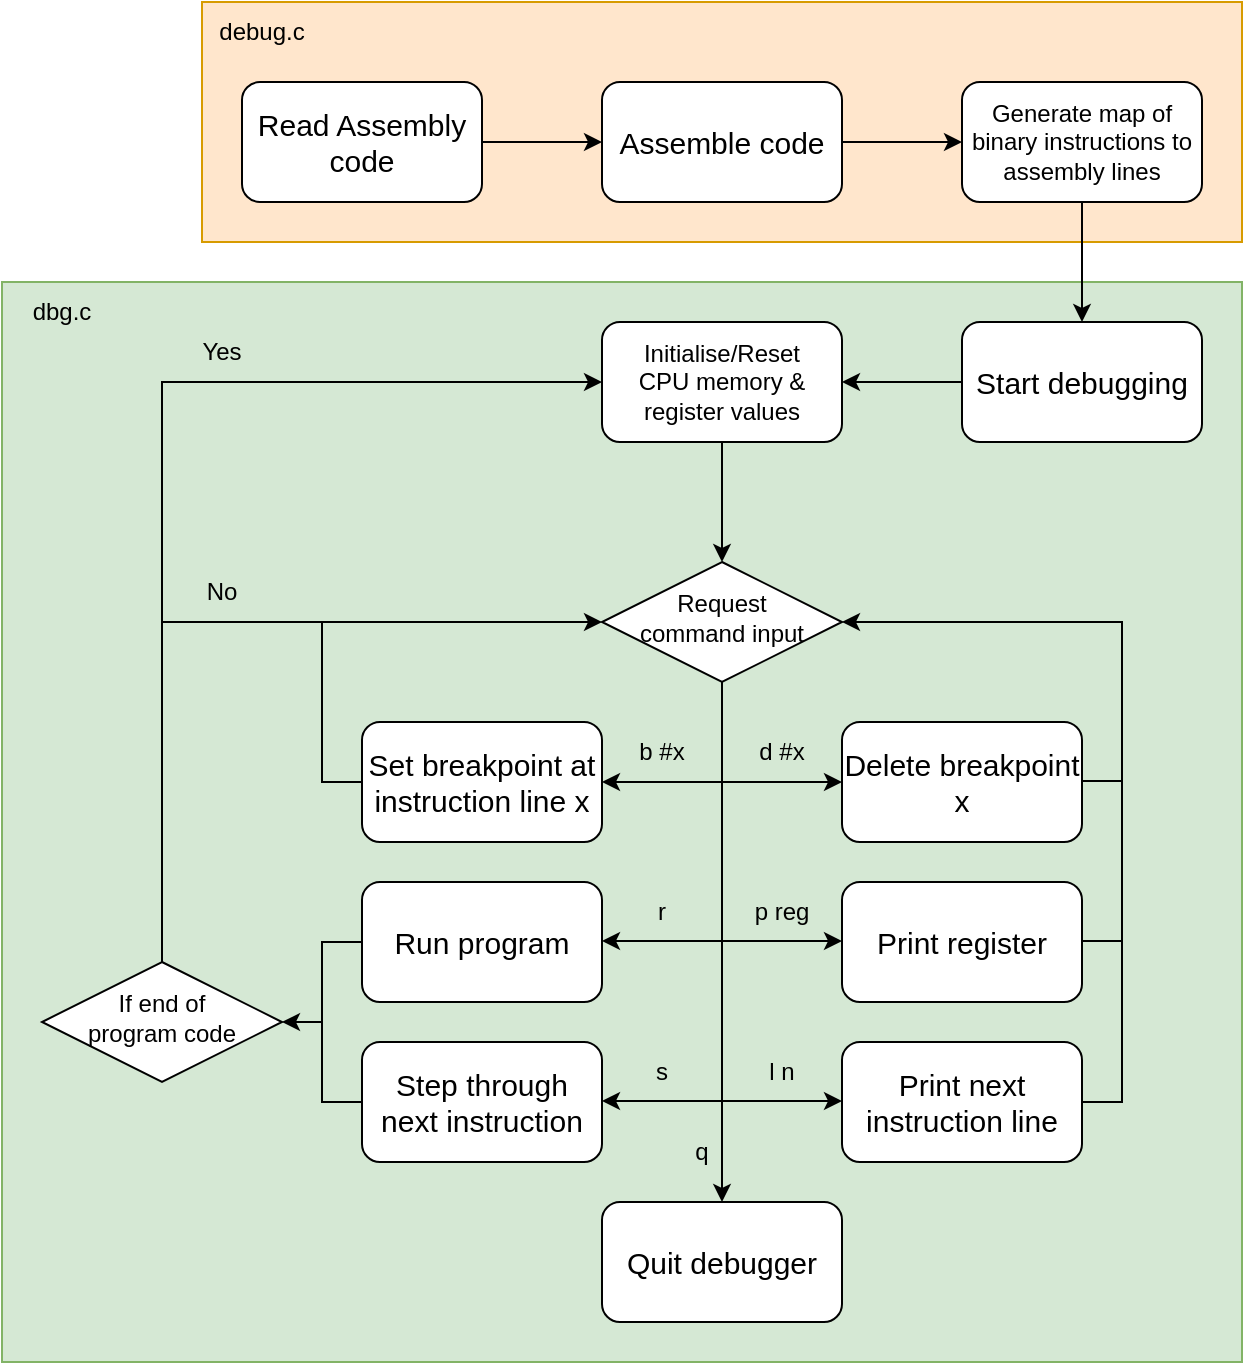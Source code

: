 <mxfile version="20.0.3" type="device"><diagram id="y9MwbZ-FfLoxsnnUDdsH" name="Page-1"><mxGraphModel dx="2249" dy="1930" grid="1" gridSize="10" guides="1" tooltips="1" connect="1" arrows="1" fold="1" page="1" pageScale="1" pageWidth="827" pageHeight="1169" math="0" shadow="0"><root><mxCell id="0"/><mxCell id="1" parent="0"/><mxCell id="-BJm7RKcQGy7zQ5V6UxT-44" value="" style="rounded=0;whiteSpace=wrap;html=1;fillColor=#d5e8d4;strokeColor=#82b366;" parent="1" vertex="1"><mxGeometry x="-220" y="80" width="620" height="540" as="geometry"/></mxCell><mxCell id="-BJm7RKcQGy7zQ5V6UxT-42" value="" style="rounded=0;whiteSpace=wrap;html=1;fillColor=#ffe6cc;strokeColor=#d79b00;" parent="1" vertex="1"><mxGeometry x="-120" y="-60" width="520" height="120" as="geometry"/></mxCell><mxCell id="-BJm7RKcQGy7zQ5V6UxT-1" value="Read Assembly code" style="rounded=1;whiteSpace=wrap;html=1;fontSize=15;" parent="1" vertex="1"><mxGeometry x="-100" y="-20" width="120" height="60" as="geometry"/></mxCell><mxCell id="-BJm7RKcQGy7zQ5V6UxT-2" value="" style="endArrow=classic;html=1;rounded=0;exitX=1;exitY=0.5;exitDx=0;exitDy=0;entryX=0;entryY=0.5;entryDx=0;entryDy=0;" parent="1" source="-BJm7RKcQGy7zQ5V6UxT-1" target="-BJm7RKcQGy7zQ5V6UxT-3" edge="1"><mxGeometry width="50" height="50" relative="1" as="geometry"><mxPoint x="260" y="190" as="sourcePoint"/><mxPoint x="80" y="10" as="targetPoint"/></mxGeometry></mxCell><mxCell id="-BJm7RKcQGy7zQ5V6UxT-3" value="Assemble code" style="rounded=1;whiteSpace=wrap;html=1;fontSize=15;" parent="1" vertex="1"><mxGeometry x="80" y="-20" width="120" height="60" as="geometry"/></mxCell><mxCell id="-BJm7RKcQGy7zQ5V6UxT-4" value="" style="endArrow=classic;html=1;rounded=0;exitX=0.5;exitY=1;exitDx=0;exitDy=0;entryX=0.5;entryY=0;entryDx=0;entryDy=0;" parent="1" source="RXSxvJwAv3wyQB7V06bh-2" target="-BJm7RKcQGy7zQ5V6UxT-5" edge="1"><mxGeometry width="50" height="50" relative="1" as="geometry"><mxPoint x="20" y="249.5" as="sourcePoint"/><mxPoint x="80" y="249.5" as="targetPoint"/></mxGeometry></mxCell><mxCell id="-BJm7RKcQGy7zQ5V6UxT-5" value="Start debugging" style="rounded=1;whiteSpace=wrap;html=1;fontSize=15;" parent="1" vertex="1"><mxGeometry x="260" y="100" width="120" height="60" as="geometry"/></mxCell><mxCell id="-BJm7RKcQGy7zQ5V6UxT-6" value="" style="endArrow=classic;html=1;rounded=0;exitX=0;exitY=0.5;exitDx=0;exitDy=0;entryX=1;entryY=0.5;entryDx=0;entryDy=0;" parent="1" source="-BJm7RKcQGy7zQ5V6UxT-5" target="RXSxvJwAv3wyQB7V06bh-3" edge="1"><mxGeometry width="50" height="50" relative="1" as="geometry"><mxPoint x="480" y="615" as="sourcePoint"/><mxPoint x="670" y="220" as="targetPoint"/></mxGeometry></mxCell><mxCell id="-BJm7RKcQGy7zQ5V6UxT-9" value="Set breakpoint at instruction line x" style="rounded=1;whiteSpace=wrap;html=1;fontSize=15;" parent="1" vertex="1"><mxGeometry x="-40" y="300" width="120" height="60" as="geometry"/></mxCell><mxCell id="-BJm7RKcQGy7zQ5V6UxT-10" value="Run program" style="rounded=1;whiteSpace=wrap;html=1;fontSize=15;" parent="1" vertex="1"><mxGeometry x="-40" y="380" width="120" height="60" as="geometry"/></mxCell><mxCell id="-BJm7RKcQGy7zQ5V6UxT-11" value="Print register" style="rounded=1;whiteSpace=wrap;html=1;fontSize=15;" parent="1" vertex="1"><mxGeometry x="200" y="380" width="120" height="60" as="geometry"/></mxCell><mxCell id="-BJm7RKcQGy7zQ5V6UxT-12" value="Quit debugger" style="rounded=1;whiteSpace=wrap;html=1;fontSize=15;" parent="1" vertex="1"><mxGeometry x="80" y="540" width="120" height="60" as="geometry"/></mxCell><mxCell id="-BJm7RKcQGy7zQ5V6UxT-13" value="Print next instruction line" style="rounded=1;whiteSpace=wrap;html=1;fontSize=15;" parent="1" vertex="1"><mxGeometry x="200" y="460" width="120" height="60" as="geometry"/></mxCell><mxCell id="-BJm7RKcQGy7zQ5V6UxT-14" value="Step through next instruction" style="rounded=1;whiteSpace=wrap;html=1;fontSize=15;" parent="1" vertex="1"><mxGeometry x="-40" y="460" width="120" height="60" as="geometry"/></mxCell><mxCell id="-BJm7RKcQGy7zQ5V6UxT-15" value="Delete breakpoint x" style="rounded=1;whiteSpace=wrap;html=1;fontSize=15;" parent="1" vertex="1"><mxGeometry x="200" y="300" width="120" height="60" as="geometry"/></mxCell><mxCell id="-BJm7RKcQGy7zQ5V6UxT-17" value="" style="endArrow=classic;html=1;rounded=0;exitX=0.5;exitY=1;exitDx=0;exitDy=0;entryX=0.5;entryY=0;entryDx=0;entryDy=0;" parent="1" edge="1"><mxGeometry width="50" height="50" relative="1" as="geometry"><mxPoint x="140" y="280" as="sourcePoint"/><mxPoint x="140" y="540" as="targetPoint"/></mxGeometry></mxCell><mxCell id="-BJm7RKcQGy7zQ5V6UxT-19" value="" style="endArrow=classic;html=1;rounded=0;entryX=1;entryY=0.5;entryDx=0;entryDy=0;" parent="1" edge="1"><mxGeometry width="50" height="50" relative="1" as="geometry"><mxPoint x="140" y="330" as="sourcePoint"/><mxPoint x="80" y="330" as="targetPoint"/></mxGeometry></mxCell><mxCell id="-BJm7RKcQGy7zQ5V6UxT-20" value="" style="endArrow=classic;html=1;rounded=0;entryX=1;entryY=0.5;entryDx=0;entryDy=0;" parent="1" edge="1"><mxGeometry width="50" height="50" relative="1" as="geometry"><mxPoint x="140" y="409.5" as="sourcePoint"/><mxPoint x="80" y="409.5" as="targetPoint"/></mxGeometry></mxCell><mxCell id="-BJm7RKcQGy7zQ5V6UxT-21" value="" style="endArrow=classic;html=1;rounded=0;entryX=1;entryY=0.5;entryDx=0;entryDy=0;" parent="1" edge="1"><mxGeometry width="50" height="50" relative="1" as="geometry"><mxPoint x="140" y="489.5" as="sourcePoint"/><mxPoint x="80" y="489.5" as="targetPoint"/></mxGeometry></mxCell><mxCell id="-BJm7RKcQGy7zQ5V6UxT-22" value="" style="endArrow=classic;html=1;rounded=0;entryX=0;entryY=0.5;entryDx=0;entryDy=0;" parent="1" edge="1"><mxGeometry width="50" height="50" relative="1" as="geometry"><mxPoint x="140" y="330" as="sourcePoint"/><mxPoint x="200" y="330" as="targetPoint"/></mxGeometry></mxCell><mxCell id="-BJm7RKcQGy7zQ5V6UxT-25" value="" style="endArrow=classic;html=1;rounded=0;entryX=0;entryY=0.5;entryDx=0;entryDy=0;" parent="1" edge="1"><mxGeometry width="50" height="50" relative="1" as="geometry"><mxPoint x="140" y="409.5" as="sourcePoint"/><mxPoint x="200" y="409.5" as="targetPoint"/></mxGeometry></mxCell><mxCell id="-BJm7RKcQGy7zQ5V6UxT-26" value="" style="endArrow=classic;html=1;rounded=0;entryX=0;entryY=0.5;entryDx=0;entryDy=0;" parent="1" edge="1"><mxGeometry width="50" height="50" relative="1" as="geometry"><mxPoint x="140" y="489.5" as="sourcePoint"/><mxPoint x="200" y="489.5" as="targetPoint"/></mxGeometry></mxCell><mxCell id="-BJm7RKcQGy7zQ5V6UxT-29" value="" style="endArrow=none;html=1;rounded=0;" parent="1" edge="1"><mxGeometry width="50" height="50" relative="1" as="geometry"><mxPoint x="-60" y="250" as="sourcePoint"/><mxPoint x="-40" y="330" as="targetPoint"/><Array as="points"><mxPoint x="-60" y="330"/></Array></mxGeometry></mxCell><mxCell id="-BJm7RKcQGy7zQ5V6UxT-30" value="" style="endArrow=none;html=1;rounded=0;" parent="1" edge="1"><mxGeometry width="50" height="50" relative="1" as="geometry"><mxPoint x="-60" y="450" as="sourcePoint"/><mxPoint x="-40" y="410" as="targetPoint"/><Array as="points"><mxPoint x="-60" y="410"/></Array></mxGeometry></mxCell><mxCell id="-BJm7RKcQGy7zQ5V6UxT-31" value="" style="endArrow=classic;html=1;rounded=0;entryX=1;entryY=0.5;entryDx=0;entryDy=0;exitX=1;exitY=0.5;exitDx=0;exitDy=0;" parent="1" source="-BJm7RKcQGy7zQ5V6UxT-13" edge="1"><mxGeometry width="50" height="50" relative="1" as="geometry"><mxPoint x="280" y="520" as="sourcePoint"/><mxPoint x="200" y="250" as="targetPoint"/><Array as="points"><mxPoint x="340" y="490"/><mxPoint x="340" y="250"/></Array></mxGeometry></mxCell><mxCell id="-BJm7RKcQGy7zQ5V6UxT-32" value="" style="endArrow=none;html=1;rounded=0;" parent="1" edge="1"><mxGeometry width="50" height="50" relative="1" as="geometry"><mxPoint x="320" y="409.5" as="sourcePoint"/><mxPoint x="340" y="409.5" as="targetPoint"/></mxGeometry></mxCell><mxCell id="-BJm7RKcQGy7zQ5V6UxT-33" value="" style="endArrow=none;html=1;rounded=0;" parent="1" edge="1"><mxGeometry width="50" height="50" relative="1" as="geometry"><mxPoint x="320" y="329.5" as="sourcePoint"/><mxPoint x="340" y="329.5" as="targetPoint"/></mxGeometry></mxCell><mxCell id="-BJm7RKcQGy7zQ5V6UxT-34" value="p reg" style="text;html=1;strokeColor=none;fillColor=none;align=center;verticalAlign=middle;whiteSpace=wrap;rounded=0;" parent="1" vertex="1"><mxGeometry x="140" y="380" width="60" height="30" as="geometry"/></mxCell><mxCell id="-BJm7RKcQGy7zQ5V6UxT-35" value="q" style="text;html=1;strokeColor=none;fillColor=none;align=center;verticalAlign=middle;whiteSpace=wrap;rounded=0;" parent="1" vertex="1"><mxGeometry x="100" y="500" width="60" height="30" as="geometry"/></mxCell><mxCell id="-BJm7RKcQGy7zQ5V6UxT-36" value="b #x" style="text;html=1;strokeColor=none;fillColor=none;align=center;verticalAlign=middle;whiteSpace=wrap;rounded=0;" parent="1" vertex="1"><mxGeometry x="80" y="300" width="60" height="30" as="geometry"/></mxCell><mxCell id="-BJm7RKcQGy7zQ5V6UxT-37" value="d #x" style="text;html=1;strokeColor=none;fillColor=none;align=center;verticalAlign=middle;whiteSpace=wrap;rounded=0;" parent="1" vertex="1"><mxGeometry x="140" y="300" width="60" height="30" as="geometry"/></mxCell><mxCell id="-BJm7RKcQGy7zQ5V6UxT-38" value="r" style="text;html=1;strokeColor=none;fillColor=none;align=center;verticalAlign=middle;whiteSpace=wrap;rounded=0;" parent="1" vertex="1"><mxGeometry x="80" y="380" width="60" height="30" as="geometry"/></mxCell><mxCell id="-BJm7RKcQGy7zQ5V6UxT-39" value="s" style="text;html=1;strokeColor=none;fillColor=none;align=center;verticalAlign=middle;whiteSpace=wrap;rounded=0;" parent="1" vertex="1"><mxGeometry x="80" y="460" width="60" height="30" as="geometry"/></mxCell><mxCell id="-BJm7RKcQGy7zQ5V6UxT-40" value="l n" style="text;html=1;strokeColor=none;fillColor=none;align=center;verticalAlign=middle;whiteSpace=wrap;rounded=0;" parent="1" vertex="1"><mxGeometry x="140" y="460" width="60" height="30" as="geometry"/></mxCell><mxCell id="-BJm7RKcQGy7zQ5V6UxT-43" value="debug.c" style="text;html=1;strokeColor=none;fillColor=none;align=center;verticalAlign=middle;whiteSpace=wrap;rounded=0;" parent="1" vertex="1"><mxGeometry x="-120" y="-60" width="60" height="30" as="geometry"/></mxCell><mxCell id="-BJm7RKcQGy7zQ5V6UxT-45" value="dbg.c" style="text;html=1;strokeColor=none;fillColor=none;align=center;verticalAlign=middle;whiteSpace=wrap;rounded=0;" parent="1" vertex="1"><mxGeometry x="-220" y="80" width="60" height="30" as="geometry"/></mxCell><mxCell id="RXSxvJwAv3wyQB7V06bh-1" value="" style="endArrow=classic;html=1;rounded=0;exitX=1;exitY=0.5;exitDx=0;exitDy=0;entryX=0;entryY=0.5;entryDx=0;entryDy=0;" parent="1" source="-BJm7RKcQGy7zQ5V6UxT-3" target="RXSxvJwAv3wyQB7V06bh-2" edge="1"><mxGeometry width="50" height="50" relative="1" as="geometry"><mxPoint x="210" y="90" as="sourcePoint"/><mxPoint x="260" y="10" as="targetPoint"/></mxGeometry></mxCell><mxCell id="RXSxvJwAv3wyQB7V06bh-2" value="Generate map of binary instructions to assembly lines" style="rounded=1;whiteSpace=wrap;html=1;fontSize=12;" parent="1" vertex="1"><mxGeometry x="260" y="-20" width="120" height="60" as="geometry"/></mxCell><mxCell id="RXSxvJwAv3wyQB7V06bh-3" value="Initialise/Reset&lt;br&gt;CPU memory &amp;amp; register values" style="rounded=1;whiteSpace=wrap;html=1;fontSize=12;" parent="1" vertex="1"><mxGeometry x="80" y="100" width="120" height="60" as="geometry"/></mxCell><mxCell id="RXSxvJwAv3wyQB7V06bh-4" value="" style="endArrow=classic;html=1;rounded=0;fontSize=15;exitX=0.5;exitY=1;exitDx=0;exitDy=0;entryX=0.5;entryY=0;entryDx=0;entryDy=0;" parent="1" source="RXSxvJwAv3wyQB7V06bh-3" target="RXSxvJwAv3wyQB7V06bh-5" edge="1"><mxGeometry width="50" height="50" relative="1" as="geometry"><mxPoint x="230" y="320" as="sourcePoint"/><mxPoint x="200" y="250" as="targetPoint"/></mxGeometry></mxCell><mxCell id="RXSxvJwAv3wyQB7V06bh-5" value="&lt;span style=&quot;font-size: 12px;&quot;&gt;Request&lt;br&gt;command input&lt;/span&gt;" style="rhombus;whiteSpace=wrap;html=1;fontSize=12;spacingTop=-5;" parent="1" vertex="1"><mxGeometry x="80" y="220" width="120" height="60" as="geometry"/></mxCell><mxCell id="RXSxvJwAv3wyQB7V06bh-9" value="If end of&lt;br&gt;program code" style="rhombus;whiteSpace=wrap;html=1;fontSize=12;spacingTop=-5;" parent="1" vertex="1"><mxGeometry x="-200" y="420" width="120" height="60" as="geometry"/></mxCell><mxCell id="RXSxvJwAv3wyQB7V06bh-10" value="" style="endArrow=classic;html=1;rounded=0;fontSize=12;entryX=1;entryY=0.5;entryDx=0;entryDy=0;exitX=0;exitY=0.5;exitDx=0;exitDy=0;" parent="1" source="-BJm7RKcQGy7zQ5V6UxT-14" target="RXSxvJwAv3wyQB7V06bh-9" edge="1"><mxGeometry width="50" height="50" relative="1" as="geometry"><mxPoint x="-80" y="490" as="sourcePoint"/><mxPoint x="-115" y="550" as="targetPoint"/><Array as="points"><mxPoint x="-60" y="490"/><mxPoint x="-60" y="450"/></Array></mxGeometry></mxCell><mxCell id="RXSxvJwAv3wyQB7V06bh-11" value="" style="endArrow=classic;html=1;rounded=0;fontSize=12;exitX=0.5;exitY=0;exitDx=0;exitDy=0;entryX=0;entryY=0.5;entryDx=0;entryDy=0;" parent="1" source="RXSxvJwAv3wyQB7V06bh-9" target="RXSxvJwAv3wyQB7V06bh-5" edge="1"><mxGeometry width="50" height="50" relative="1" as="geometry"><mxPoint x="-50" y="340" as="sourcePoint"/><mxPoint y="290" as="targetPoint"/><Array as="points"><mxPoint x="-140" y="250"/></Array></mxGeometry></mxCell><mxCell id="RXSxvJwAv3wyQB7V06bh-12" value="" style="endArrow=classic;html=1;rounded=0;fontSize=12;entryX=0;entryY=0.5;entryDx=0;entryDy=0;" parent="1" target="RXSxvJwAv3wyQB7V06bh-3" edge="1"><mxGeometry width="50" height="50" relative="1" as="geometry"><mxPoint x="-140" y="250" as="sourcePoint"/><mxPoint y="290" as="targetPoint"/><Array as="points"><mxPoint x="-140" y="130"/></Array></mxGeometry></mxCell><mxCell id="RXSxvJwAv3wyQB7V06bh-13" value="No" style="text;html=1;strokeColor=none;fillColor=none;align=center;verticalAlign=middle;whiteSpace=wrap;rounded=0;fontSize=12;" parent="1" vertex="1"><mxGeometry x="-140" y="220" width="60" height="30" as="geometry"/></mxCell><mxCell id="RXSxvJwAv3wyQB7V06bh-14" value="Yes" style="text;html=1;strokeColor=none;fillColor=none;align=center;verticalAlign=middle;whiteSpace=wrap;rounded=0;fontSize=12;" parent="1" vertex="1"><mxGeometry x="-140" y="100" width="60" height="30" as="geometry"/></mxCell></root></mxGraphModel></diagram></mxfile>